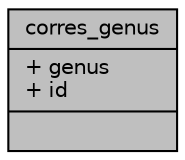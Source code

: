 digraph "corres_genus"
{
 // LATEX_PDF_SIZE
  edge [fontname="Helvetica",fontsize="10",labelfontname="Helvetica",labelfontsize="10"];
  node [fontname="Helvetica",fontsize="10",shape=record];
  Node1 [label="{corres_genus\n|+ genus\l+ id\l|}",height=0.2,width=0.4,color="black", fillcolor="grey75", style="filled", fontcolor="black",tooltip="structure associant une genre à une identifiant"];
}
